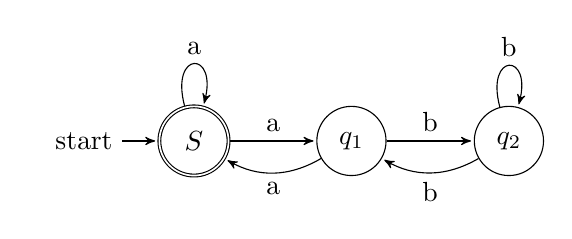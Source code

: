 \usetikzlibrary{arrows}
\usetikzlibrary{automata}

\begin{tikzpicture}[>=stealth',shorten >=1pt,auto,node distance=2cm]
    \node[initial,state,accepting] (S)                {$S$};
    \node[state]                   (q1) [right of=S]  {$q_1$};
    \node[state]                   (q2) [right of=q1] {$q_2$};
    \path[->]
        (S)  edge [loop above] node {a} (S)
             edge              node {a} (q1)
        (q1) edge [bend left]  node {a} (S)
             edge              node {b} (q2)
        (q2) edge [loop above] node {b} (q2)
             edge [bend left]  node {b} (q1);
\end{tikzpicture}
